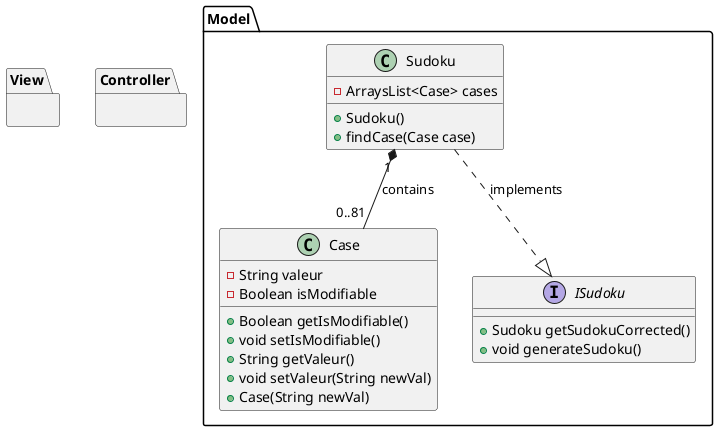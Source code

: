 @startuml
'https://plantuml.com/sequence-diagram

package "Model" {
    class Case{
        -String valeur
        -Boolean isModifiable
        +Boolean getIsModifiable()
        +void setIsModifiable()
        +String getValeur()
        +void setValeur(String newVal)
        +Case(String newVal)
    }

    class Sudoku{
        -ArraysList<Case> cases
        +Sudoku()
        +findCase(Case case)
    }

    interface ISudoku{
        +Sudoku getSudokuCorrected()
        +void generateSudoku()
    }
}

package "View"{

}

package "Controller"{

}


Sudoku "1" *-- "0..81" Case : contains
Sudoku ..|> ISudoku : implements


@enduml